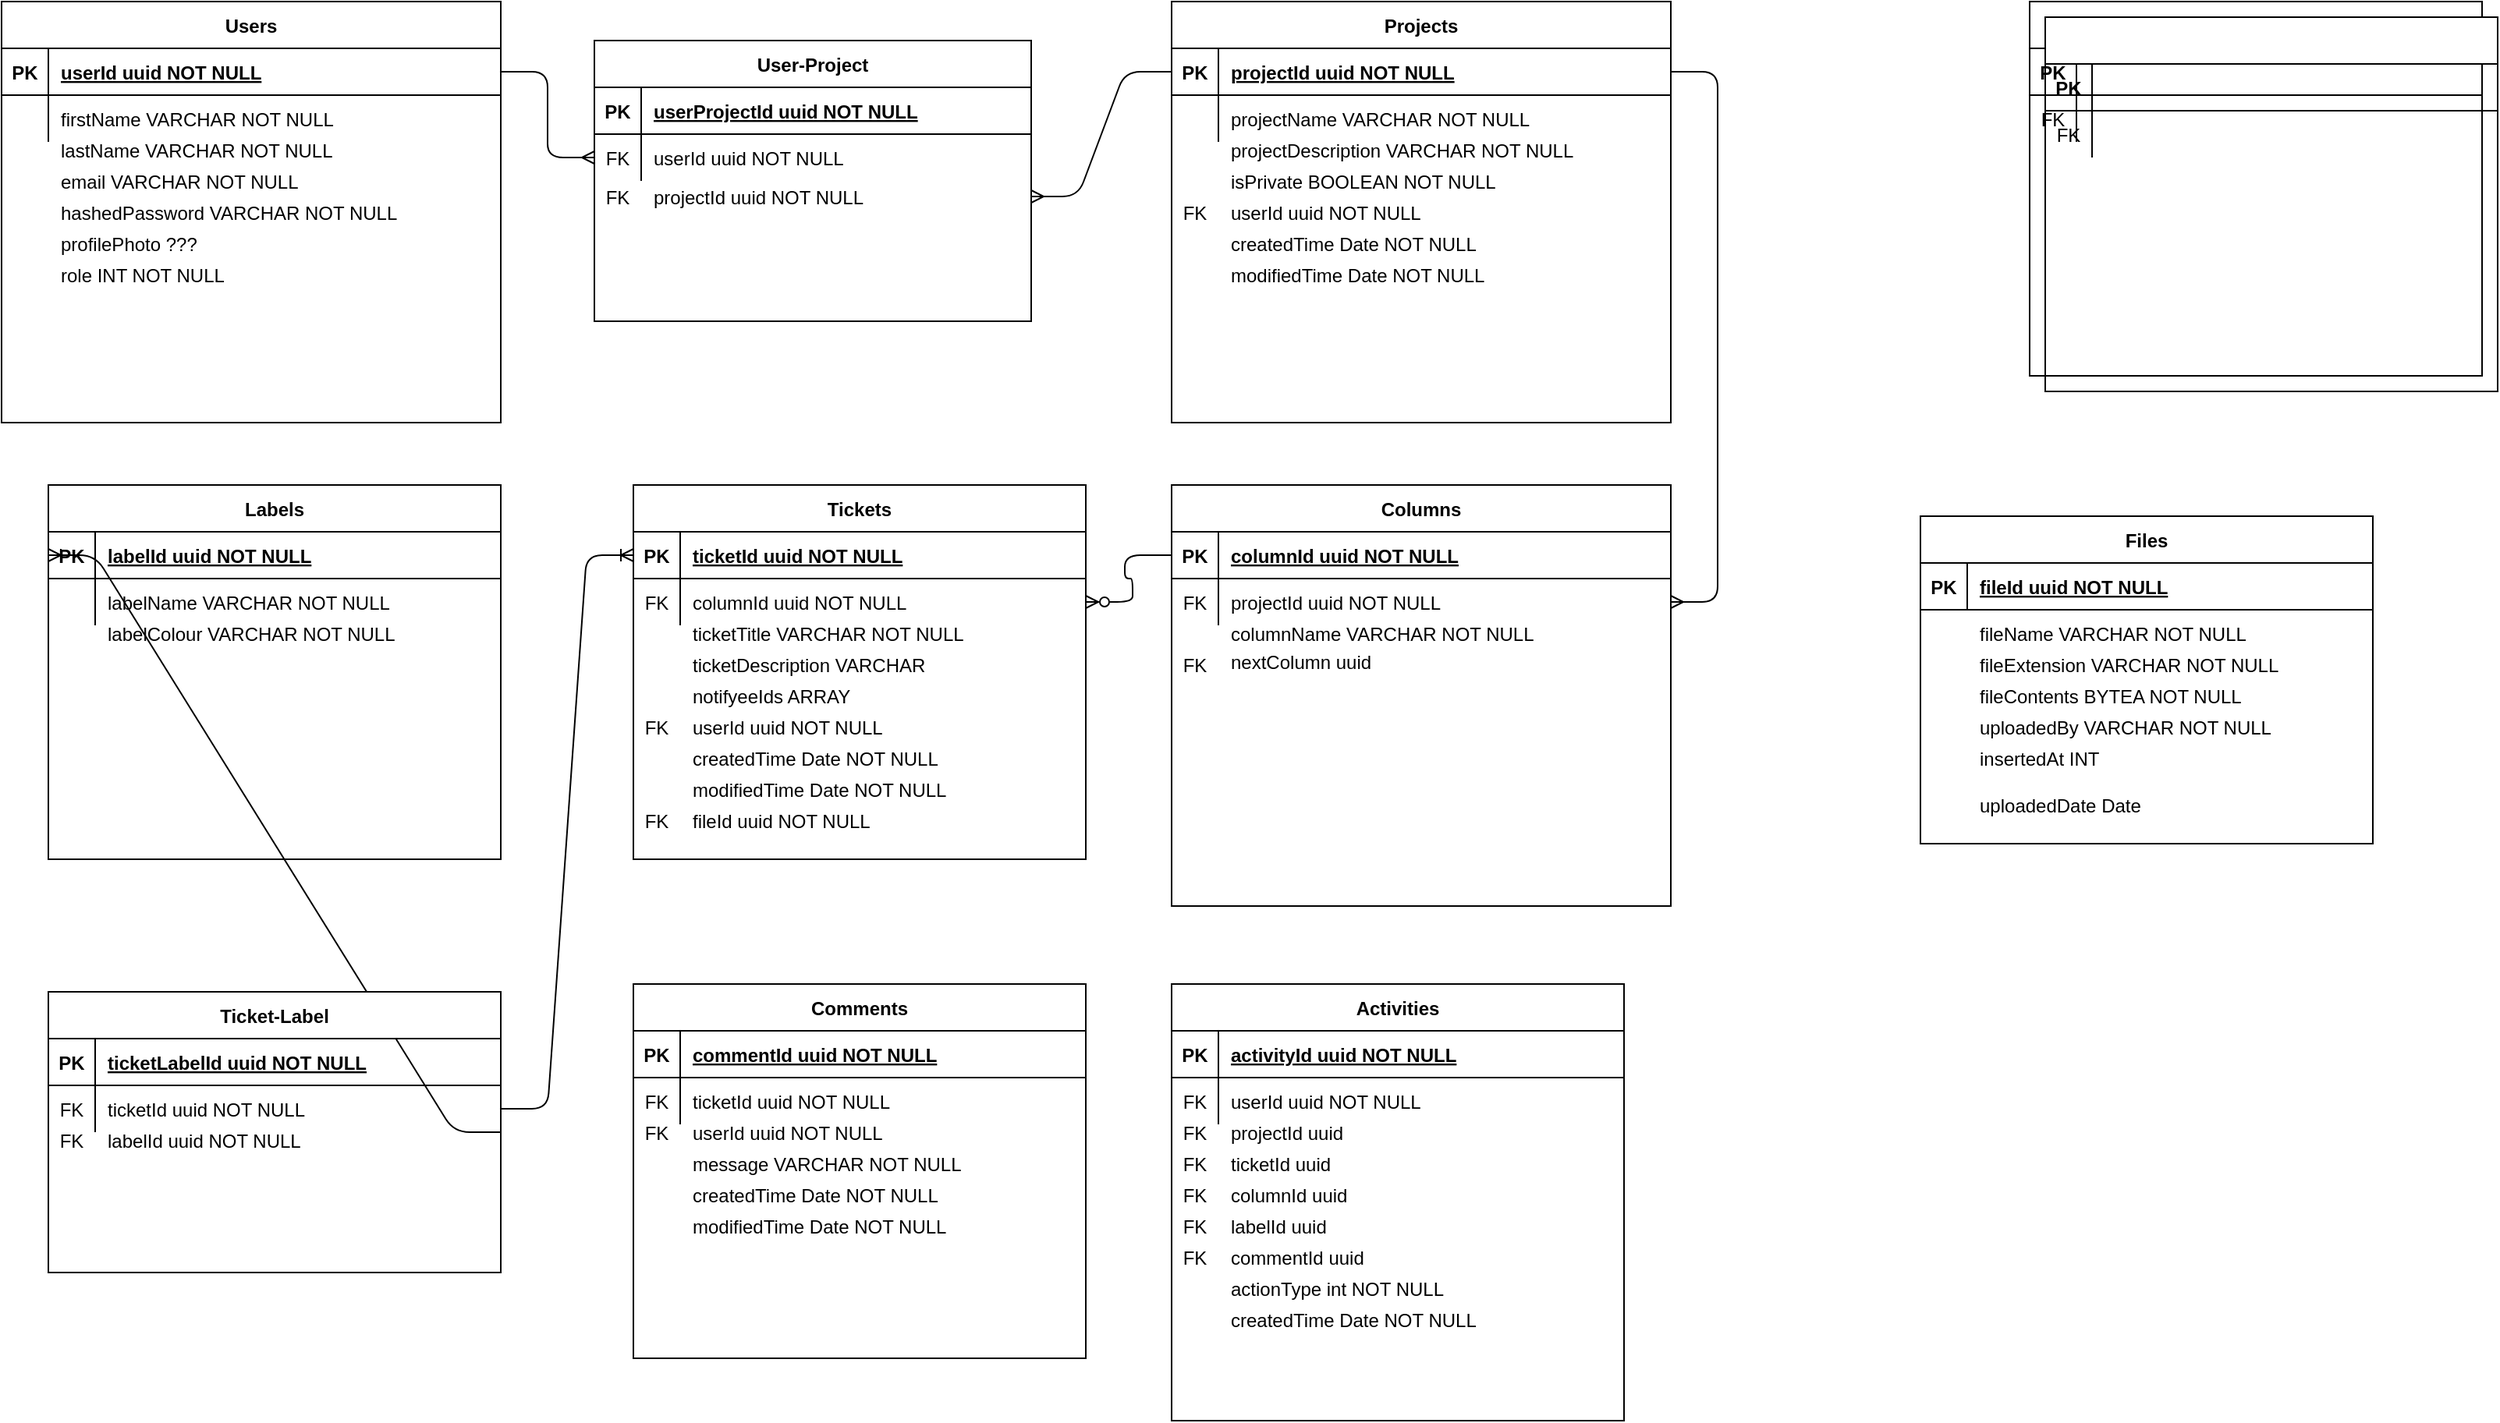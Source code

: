 <mxfile version="13.6.6" type="github">
  <diagram id="R2lEEEUBdFMjLlhIrx00" name="Page-1">
    <mxGraphModel dx="946" dy="662" grid="1" gridSize="10" guides="1" tooltips="1" connect="1" arrows="1" fold="1" page="1" pageScale="1" pageWidth="850" pageHeight="1100" math="0" shadow="0" extFonts="Permanent Marker^https://fonts.googleapis.com/css?family=Permanent+Marker">
      <root>
        <mxCell id="0" />
        <mxCell id="1" parent="0" />
        <mxCell id="C-vyLk0tnHw3VtMMgP7b-23" value="Users" style="shape=table;startSize=30;container=1;collapsible=1;childLayout=tableLayout;fixedRows=1;rowLines=0;fontStyle=1;align=center;resizeLast=1;" parent="1" vertex="1">
          <mxGeometry x="20" y="10" width="320" height="270" as="geometry" />
        </mxCell>
        <mxCell id="C-vyLk0tnHw3VtMMgP7b-24" value="" style="shape=partialRectangle;collapsible=0;dropTarget=0;pointerEvents=0;fillColor=none;points=[[0,0.5],[1,0.5]];portConstraint=eastwest;top=0;left=0;right=0;bottom=1;" parent="C-vyLk0tnHw3VtMMgP7b-23" vertex="1">
          <mxGeometry y="30" width="320" height="30" as="geometry" />
        </mxCell>
        <mxCell id="C-vyLk0tnHw3VtMMgP7b-25" value="PK" style="shape=partialRectangle;overflow=hidden;connectable=0;fillColor=none;top=0;left=0;bottom=0;right=0;fontStyle=1;" parent="C-vyLk0tnHw3VtMMgP7b-24" vertex="1">
          <mxGeometry width="30.0" height="30" as="geometry" />
        </mxCell>
        <mxCell id="C-vyLk0tnHw3VtMMgP7b-26" value="userId uuid NOT NULL" style="shape=partialRectangle;overflow=hidden;connectable=0;fillColor=none;top=0;left=0;bottom=0;right=0;align=left;spacingLeft=6;fontStyle=5;" parent="C-vyLk0tnHw3VtMMgP7b-24" vertex="1">
          <mxGeometry x="30.0" width="290.0" height="30" as="geometry" />
        </mxCell>
        <mxCell id="C-vyLk0tnHw3VtMMgP7b-27" value="" style="shape=partialRectangle;collapsible=0;dropTarget=0;pointerEvents=0;fillColor=none;points=[[0,0.5],[1,0.5]];portConstraint=eastwest;top=0;left=0;right=0;bottom=0;" parent="C-vyLk0tnHw3VtMMgP7b-23" vertex="1">
          <mxGeometry y="60" width="320" height="30" as="geometry" />
        </mxCell>
        <mxCell id="C-vyLk0tnHw3VtMMgP7b-28" value="" style="shape=partialRectangle;overflow=hidden;connectable=0;fillColor=none;top=0;left=0;bottom=0;right=0;" parent="C-vyLk0tnHw3VtMMgP7b-27" vertex="1">
          <mxGeometry width="30.0" height="30" as="geometry" />
        </mxCell>
        <mxCell id="C-vyLk0tnHw3VtMMgP7b-29" value="firstName VARCHAR NOT NULL" style="shape=partialRectangle;overflow=hidden;connectable=0;fillColor=none;top=0;left=0;bottom=0;right=0;align=left;spacingLeft=6;" parent="C-vyLk0tnHw3VtMMgP7b-27" vertex="1">
          <mxGeometry x="30.0" width="290.0" height="30" as="geometry" />
        </mxCell>
        <mxCell id="B6y-D5gSoSHr-RNbPVT_-36" value="email VARCHAR NOT NULL" style="shape=partialRectangle;overflow=hidden;connectable=0;fillColor=none;top=0;left=0;bottom=0;right=0;align=left;spacingLeft=6;" parent="1" vertex="1">
          <mxGeometry x="50.0" y="110" width="220" height="30" as="geometry" />
        </mxCell>
        <mxCell id="B6y-D5gSoSHr-RNbPVT_-37" value="hashedPassword VARCHAR NOT NULL" style="shape=partialRectangle;overflow=hidden;connectable=0;fillColor=none;top=0;left=0;bottom=0;right=0;align=left;spacingLeft=6;" parent="1" vertex="1">
          <mxGeometry x="50" y="130" width="270" height="30" as="geometry" />
        </mxCell>
        <mxCell id="B6y-D5gSoSHr-RNbPVT_-39" value="" style="shape=partialRectangle;collapsible=0;dropTarget=0;pointerEvents=0;fillColor=none;points=[[0,0.5],[1,0.5]];portConstraint=eastwest;top=0;left=0;right=0;bottom=0;" parent="1" vertex="1">
          <mxGeometry x="20" y="90" width="250.0" height="30" as="geometry" />
        </mxCell>
        <mxCell id="B6y-D5gSoSHr-RNbPVT_-40" value="" style="shape=partialRectangle;overflow=hidden;connectable=0;fillColor=none;top=0;left=0;bottom=0;right=0;" parent="B6y-D5gSoSHr-RNbPVT_-39" vertex="1">
          <mxGeometry width="30.0" height="30" as="geometry" />
        </mxCell>
        <mxCell id="B6y-D5gSoSHr-RNbPVT_-41" value="lastName VARCHAR NOT NULL" style="shape=partialRectangle;overflow=hidden;connectable=0;fillColor=none;top=0;left=0;bottom=0;right=0;align=left;spacingLeft=6;" parent="B6y-D5gSoSHr-RNbPVT_-39" vertex="1">
          <mxGeometry x="30.0" width="220" height="30" as="geometry" />
        </mxCell>
        <mxCell id="B6y-D5gSoSHr-RNbPVT_-42" value="profilePhoto ???" style="shape=partialRectangle;overflow=hidden;connectable=0;fillColor=none;top=0;left=0;bottom=0;right=0;align=left;spacingLeft=6;" parent="1" vertex="1">
          <mxGeometry x="50" y="150" width="290" height="30" as="geometry" />
        </mxCell>
        <mxCell id="B6y-D5gSoSHr-RNbPVT_-71" value="" style="shape=partialRectangle;overflow=hidden;connectable=0;fillColor=none;top=0;left=0;bottom=0;right=0;align=left;spacingLeft=6;" parent="1" vertex="1">
          <mxGeometry x="420.0" y="90" width="290.0" height="30" as="geometry" />
        </mxCell>
        <mxCell id="B6y-D5gSoSHr-RNbPVT_-77" value="projectDescription VARCHAR NOT NULL" style="shape=partialRectangle;overflow=hidden;connectable=0;fillColor=none;top=0;left=0;bottom=0;right=0;align=left;spacingLeft=6;" parent="1" vertex="1">
          <mxGeometry x="800.0" y="90" width="290.0" height="30" as="geometry" />
        </mxCell>
        <mxCell id="B6y-D5gSoSHr-RNbPVT_-79" value="isPrivate BOOLEAN NOT NULL" style="shape=partialRectangle;overflow=hidden;connectable=0;fillColor=none;top=0;left=0;bottom=0;right=0;align=left;spacingLeft=6;" parent="1" vertex="1">
          <mxGeometry x="800.0" y="110" width="290.0" height="30" as="geometry" />
        </mxCell>
        <mxCell id="B6y-D5gSoSHr-RNbPVT_-88" value="" style="shape=partialRectangle;collapsible=0;dropTarget=0;pointerEvents=0;fillColor=none;points=[[0,0.5],[1,0.5]];portConstraint=eastwest;top=0;left=0;right=0;bottom=0;" parent="1" vertex="1">
          <mxGeometry x="400" y="120" width="280" height="30" as="geometry" />
        </mxCell>
        <mxCell id="B6y-D5gSoSHr-RNbPVT_-89" value="FK" style="shape=partialRectangle;overflow=hidden;connectable=0;fillColor=none;top=0;left=0;bottom=0;right=0;" parent="B6y-D5gSoSHr-RNbPVT_-88" vertex="1">
          <mxGeometry width="30" height="30" as="geometry" />
        </mxCell>
        <mxCell id="B6y-D5gSoSHr-RNbPVT_-90" value="projectId uuid NOT NULL" style="shape=partialRectangle;overflow=hidden;connectable=0;fillColor=none;top=0;left=0;bottom=0;right=0;align=left;spacingLeft=6;" parent="B6y-D5gSoSHr-RNbPVT_-88" vertex="1">
          <mxGeometry x="30" width="250" height="30" as="geometry" />
        </mxCell>
        <mxCell id="B6y-D5gSoSHr-RNbPVT_-93" value="" style="edgeStyle=entityRelationEdgeStyle;fontSize=12;html=1;endArrow=ERmany;exitX=1;exitY=0.5;exitDx=0;exitDy=0;entryX=0;entryY=0.5;entryDx=0;entryDy=0;" parent="1" source="C-vyLk0tnHw3VtMMgP7b-24" target="B6y-D5gSoSHr-RNbPVT_-61" edge="1">
          <mxGeometry width="100" height="100" relative="1" as="geometry">
            <mxPoint x="490" y="250" as="sourcePoint" />
            <mxPoint x="590" y="150" as="targetPoint" />
          </mxGeometry>
        </mxCell>
        <mxCell id="B6y-D5gSoSHr-RNbPVT_-98" value="" style="edgeStyle=entityRelationEdgeStyle;fontSize=12;html=1;endArrow=ERmany;exitX=1;exitY=0.5;exitDx=0;exitDy=0;" parent="1" source="B6y-D5gSoSHr-RNbPVT_-44" target="B6y-D5gSoSHr-RNbPVT_-54" edge="1">
          <mxGeometry width="100" height="100" relative="1" as="geometry">
            <mxPoint x="560" y="470" as="sourcePoint" />
            <mxPoint x="660" y="370" as="targetPoint" />
          </mxGeometry>
        </mxCell>
        <mxCell id="B6y-D5gSoSHr-RNbPVT_-101" value="" style="edgeStyle=entityRelationEdgeStyle;fontSize=12;html=1;endArrow=ERmany;" parent="1" source="B6y-D5gSoSHr-RNbPVT_-44" target="B6y-D5gSoSHr-RNbPVT_-88" edge="1">
          <mxGeometry width="100" height="100" relative="1" as="geometry">
            <mxPoint x="730" y="60" as="sourcePoint" />
            <mxPoint x="680" y="135" as="targetPoint" />
          </mxGeometry>
        </mxCell>
        <mxCell id="B6y-D5gSoSHr-RNbPVT_-43" value="Projects" style="shape=table;startSize=30;container=1;collapsible=1;childLayout=tableLayout;fixedRows=1;rowLines=0;fontStyle=1;align=center;resizeLast=1;" parent="1" vertex="1">
          <mxGeometry x="770" y="10" width="320" height="270" as="geometry" />
        </mxCell>
        <mxCell id="B6y-D5gSoSHr-RNbPVT_-44" value="" style="shape=partialRectangle;collapsible=0;dropTarget=0;pointerEvents=0;fillColor=none;points=[[0,0.5],[1,0.5]];portConstraint=eastwest;top=0;left=0;right=0;bottom=1;" parent="B6y-D5gSoSHr-RNbPVT_-43" vertex="1">
          <mxGeometry y="30" width="320" height="30" as="geometry" />
        </mxCell>
        <mxCell id="B6y-D5gSoSHr-RNbPVT_-45" value="PK" style="shape=partialRectangle;overflow=hidden;connectable=0;fillColor=none;top=0;left=0;bottom=0;right=0;fontStyle=1;" parent="B6y-D5gSoSHr-RNbPVT_-44" vertex="1">
          <mxGeometry width="30.0" height="30" as="geometry" />
        </mxCell>
        <mxCell id="B6y-D5gSoSHr-RNbPVT_-46" value="projectId uuid NOT NULL" style="shape=partialRectangle;overflow=hidden;connectable=0;fillColor=none;top=0;left=0;bottom=0;right=0;align=left;spacingLeft=6;fontStyle=5;" parent="B6y-D5gSoSHr-RNbPVT_-44" vertex="1">
          <mxGeometry x="30.0" width="290.0" height="30" as="geometry" />
        </mxCell>
        <mxCell id="B6y-D5gSoSHr-RNbPVT_-47" value="" style="shape=partialRectangle;collapsible=0;dropTarget=0;pointerEvents=0;fillColor=none;points=[[0,0.5],[1,0.5]];portConstraint=eastwest;top=0;left=0;right=0;bottom=0;" parent="B6y-D5gSoSHr-RNbPVT_-43" vertex="1">
          <mxGeometry y="60" width="320" height="30" as="geometry" />
        </mxCell>
        <mxCell id="B6y-D5gSoSHr-RNbPVT_-48" value="" style="shape=partialRectangle;overflow=hidden;connectable=0;fillColor=none;top=0;left=0;bottom=0;right=0;" parent="B6y-D5gSoSHr-RNbPVT_-47" vertex="1">
          <mxGeometry width="30.0" height="30" as="geometry" />
        </mxCell>
        <mxCell id="B6y-D5gSoSHr-RNbPVT_-49" value="projectName VARCHAR NOT NULL" style="shape=partialRectangle;overflow=hidden;connectable=0;fillColor=none;top=0;left=0;bottom=0;right=0;align=left;spacingLeft=6;" parent="B6y-D5gSoSHr-RNbPVT_-47" vertex="1">
          <mxGeometry x="30.0" width="290.0" height="30" as="geometry" />
        </mxCell>
        <mxCell id="B6y-D5gSoSHr-RNbPVT_-50" value="Columns" style="shape=table;startSize=30;container=1;collapsible=1;childLayout=tableLayout;fixedRows=1;rowLines=0;fontStyle=1;align=center;resizeLast=1;" parent="1" vertex="1">
          <mxGeometry x="770" y="320" width="320" height="270" as="geometry" />
        </mxCell>
        <mxCell id="B6y-D5gSoSHr-RNbPVT_-51" value="" style="shape=partialRectangle;collapsible=0;dropTarget=0;pointerEvents=0;fillColor=none;points=[[0,0.5],[1,0.5]];portConstraint=eastwest;top=0;left=0;right=0;bottom=1;" parent="B6y-D5gSoSHr-RNbPVT_-50" vertex="1">
          <mxGeometry y="30" width="320" height="30" as="geometry" />
        </mxCell>
        <mxCell id="B6y-D5gSoSHr-RNbPVT_-52" value="PK" style="shape=partialRectangle;overflow=hidden;connectable=0;fillColor=none;top=0;left=0;bottom=0;right=0;fontStyle=1;" parent="B6y-D5gSoSHr-RNbPVT_-51" vertex="1">
          <mxGeometry width="30.0" height="30" as="geometry" />
        </mxCell>
        <mxCell id="B6y-D5gSoSHr-RNbPVT_-53" value="columnId uuid NOT NULL" style="shape=partialRectangle;overflow=hidden;connectable=0;fillColor=none;top=0;left=0;bottom=0;right=0;align=left;spacingLeft=6;fontStyle=5;" parent="B6y-D5gSoSHr-RNbPVT_-51" vertex="1">
          <mxGeometry x="30.0" width="290.0" height="30" as="geometry" />
        </mxCell>
        <mxCell id="B6y-D5gSoSHr-RNbPVT_-54" value="" style="shape=partialRectangle;collapsible=0;dropTarget=0;pointerEvents=0;fillColor=none;points=[[0,0.5],[1,0.5]];portConstraint=eastwest;top=0;left=0;right=0;bottom=0;" parent="B6y-D5gSoSHr-RNbPVT_-50" vertex="1">
          <mxGeometry y="60" width="320" height="30" as="geometry" />
        </mxCell>
        <mxCell id="B6y-D5gSoSHr-RNbPVT_-55" value="FK" style="shape=partialRectangle;overflow=hidden;connectable=0;fillColor=none;top=0;left=0;bottom=0;right=0;" parent="B6y-D5gSoSHr-RNbPVT_-54" vertex="1">
          <mxGeometry width="30.0" height="30" as="geometry" />
        </mxCell>
        <mxCell id="B6y-D5gSoSHr-RNbPVT_-56" value="projectId uuid NOT NULL" style="shape=partialRectangle;overflow=hidden;connectable=0;fillColor=none;top=0;left=0;bottom=0;right=0;align=left;spacingLeft=6;" parent="B6y-D5gSoSHr-RNbPVT_-54" vertex="1">
          <mxGeometry x="30.0" width="290.0" height="30" as="geometry" />
        </mxCell>
        <mxCell id="B6y-D5gSoSHr-RNbPVT_-103" value="" style="shape=partialRectangle;collapsible=0;dropTarget=0;pointerEvents=0;fillColor=none;points=[[0,0.5],[1,0.5]];portConstraint=eastwest;top=0;left=0;right=0;bottom=0;" parent="1" vertex="1">
          <mxGeometry x="770" y="400" width="320" height="30" as="geometry" />
        </mxCell>
        <mxCell id="B6y-D5gSoSHr-RNbPVT_-104" value="" style="shape=partialRectangle;overflow=hidden;connectable=0;fillColor=none;top=0;left=0;bottom=0;right=0;" parent="B6y-D5gSoSHr-RNbPVT_-103" vertex="1">
          <mxGeometry width="30.0" height="30" as="geometry" />
        </mxCell>
        <mxCell id="B6y-D5gSoSHr-RNbPVT_-105" value="columnName VARCHAR NOT NULL" style="shape=partialRectangle;overflow=hidden;connectable=0;fillColor=none;top=0;left=0;bottom=0;right=0;align=left;spacingLeft=6;" parent="B6y-D5gSoSHr-RNbPVT_-103" vertex="1">
          <mxGeometry x="30.0" width="290.0" height="30" as="geometry" />
        </mxCell>
        <mxCell id="B6y-D5gSoSHr-RNbPVT_-106" value="" style="shape=partialRectangle;collapsible=0;dropTarget=0;pointerEvents=0;fillColor=none;points=[[0,0.5],[1,0.5]];portConstraint=eastwest;top=0;left=0;right=0;bottom=0;" parent="1" vertex="1">
          <mxGeometry x="770" y="420" width="320" height="30" as="geometry" />
        </mxCell>
        <mxCell id="B6y-D5gSoSHr-RNbPVT_-107" value="FK" style="shape=partialRectangle;overflow=hidden;connectable=0;fillColor=none;top=0;left=0;bottom=0;right=0;" parent="B6y-D5gSoSHr-RNbPVT_-106" vertex="1">
          <mxGeometry width="30.0" height="30" as="geometry" />
        </mxCell>
        <mxCell id="B6y-D5gSoSHr-RNbPVT_-108" value="nextColumn uuid " style="shape=partialRectangle;overflow=hidden;connectable=0;fillColor=none;top=0;left=0;bottom=0;right=0;align=left;spacingLeft=6;" parent="B6y-D5gSoSHr-RNbPVT_-106" vertex="1">
          <mxGeometry x="30.0" y="-2" width="290.0" height="30" as="geometry" />
        </mxCell>
        <mxCell id="B6y-D5gSoSHr-RNbPVT_-57" value="User-Project" style="shape=table;startSize=30;container=1;collapsible=1;childLayout=tableLayout;fixedRows=1;rowLines=0;fontStyle=1;align=center;resizeLast=1;" parent="1" vertex="1">
          <mxGeometry x="400" y="35" width="280" height="180" as="geometry" />
        </mxCell>
        <mxCell id="B6y-D5gSoSHr-RNbPVT_-58" value="" style="shape=partialRectangle;collapsible=0;dropTarget=0;pointerEvents=0;fillColor=none;points=[[0,0.5],[1,0.5]];portConstraint=eastwest;top=0;left=0;right=0;bottom=1;" parent="B6y-D5gSoSHr-RNbPVT_-57" vertex="1">
          <mxGeometry y="30" width="280" height="30" as="geometry" />
        </mxCell>
        <mxCell id="B6y-D5gSoSHr-RNbPVT_-59" value="PK" style="shape=partialRectangle;overflow=hidden;connectable=0;fillColor=none;top=0;left=0;bottom=0;right=0;fontStyle=1;" parent="B6y-D5gSoSHr-RNbPVT_-58" vertex="1">
          <mxGeometry width="30" height="30" as="geometry" />
        </mxCell>
        <mxCell id="B6y-D5gSoSHr-RNbPVT_-60" value="userProjectId uuid NOT NULL" style="shape=partialRectangle;overflow=hidden;connectable=0;fillColor=none;top=0;left=0;bottom=0;right=0;align=left;spacingLeft=6;fontStyle=5;" parent="B6y-D5gSoSHr-RNbPVT_-58" vertex="1">
          <mxGeometry x="30" width="250" height="30" as="geometry" />
        </mxCell>
        <mxCell id="B6y-D5gSoSHr-RNbPVT_-61" value="" style="shape=partialRectangle;collapsible=0;dropTarget=0;pointerEvents=0;fillColor=none;points=[[0,0.5],[1,0.5]];portConstraint=eastwest;top=0;left=0;right=0;bottom=0;" parent="B6y-D5gSoSHr-RNbPVT_-57" vertex="1">
          <mxGeometry y="60" width="280" height="30" as="geometry" />
        </mxCell>
        <mxCell id="B6y-D5gSoSHr-RNbPVT_-62" value="FK" style="shape=partialRectangle;overflow=hidden;connectable=0;fillColor=none;top=0;left=0;bottom=0;right=0;" parent="B6y-D5gSoSHr-RNbPVT_-61" vertex="1">
          <mxGeometry width="30" height="30" as="geometry" />
        </mxCell>
        <mxCell id="B6y-D5gSoSHr-RNbPVT_-63" value="userId uuid NOT NULL" style="shape=partialRectangle;overflow=hidden;connectable=0;fillColor=none;top=0;left=0;bottom=0;right=0;align=left;spacingLeft=6;" parent="B6y-D5gSoSHr-RNbPVT_-61" vertex="1">
          <mxGeometry x="30" width="250" height="30" as="geometry" />
        </mxCell>
        <mxCell id="B6y-D5gSoSHr-RNbPVT_-111" value="" style="edgeStyle=entityRelationEdgeStyle;fontSize=12;html=1;endArrow=ERzeroToMany;endFill=1;exitX=0;exitY=0.5;exitDx=0;exitDy=0;entryX=1;entryY=0.5;entryDx=0;entryDy=0;" parent="1" source="B6y-D5gSoSHr-RNbPVT_-51" target="B6y-D5gSoSHr-RNbPVT_-85" edge="1">
          <mxGeometry width="100" height="100" relative="1" as="geometry">
            <mxPoint x="600" y="500" as="sourcePoint" />
            <mxPoint x="700" y="400" as="targetPoint" />
          </mxGeometry>
        </mxCell>
        <mxCell id="B6y-D5gSoSHr-RNbPVT_-81" value="Tickets" style="shape=table;startSize=30;container=1;collapsible=1;childLayout=tableLayout;fixedRows=1;rowLines=0;fontStyle=1;align=center;resizeLast=1;" parent="1" vertex="1">
          <mxGeometry x="425" y="320" width="290" height="240" as="geometry" />
        </mxCell>
        <mxCell id="B6y-D5gSoSHr-RNbPVT_-82" value="" style="shape=partialRectangle;collapsible=0;dropTarget=0;pointerEvents=0;fillColor=none;points=[[0,0.5],[1,0.5]];portConstraint=eastwest;top=0;left=0;right=0;bottom=1;" parent="B6y-D5gSoSHr-RNbPVT_-81" vertex="1">
          <mxGeometry y="30" width="290" height="30" as="geometry" />
        </mxCell>
        <mxCell id="B6y-D5gSoSHr-RNbPVT_-83" value="PK" style="shape=partialRectangle;overflow=hidden;connectable=0;fillColor=none;top=0;left=0;bottom=0;right=0;fontStyle=1;" parent="B6y-D5gSoSHr-RNbPVT_-82" vertex="1">
          <mxGeometry width="30.0" height="30" as="geometry" />
        </mxCell>
        <mxCell id="B6y-D5gSoSHr-RNbPVT_-84" value="ticketId uuid NOT NULL" style="shape=partialRectangle;overflow=hidden;connectable=0;fillColor=none;top=0;left=0;bottom=0;right=0;align=left;spacingLeft=6;fontStyle=5;" parent="B6y-D5gSoSHr-RNbPVT_-82" vertex="1">
          <mxGeometry x="30.0" width="260.0" height="30" as="geometry" />
        </mxCell>
        <mxCell id="B6y-D5gSoSHr-RNbPVT_-85" value="" style="shape=partialRectangle;collapsible=0;dropTarget=0;pointerEvents=0;fillColor=none;points=[[0,0.5],[1,0.5]];portConstraint=eastwest;top=0;left=0;right=0;bottom=0;" parent="B6y-D5gSoSHr-RNbPVT_-81" vertex="1">
          <mxGeometry y="60" width="290" height="30" as="geometry" />
        </mxCell>
        <mxCell id="B6y-D5gSoSHr-RNbPVT_-86" value="FK" style="shape=partialRectangle;overflow=hidden;connectable=0;fillColor=none;top=0;left=0;bottom=0;right=0;" parent="B6y-D5gSoSHr-RNbPVT_-85" vertex="1">
          <mxGeometry width="30.0" height="30" as="geometry" />
        </mxCell>
        <mxCell id="B6y-D5gSoSHr-RNbPVT_-87" value="columnId uuid NOT NULL" style="shape=partialRectangle;overflow=hidden;connectable=0;fillColor=none;top=0;left=0;bottom=0;right=0;align=left;spacingLeft=6;" parent="B6y-D5gSoSHr-RNbPVT_-85" vertex="1">
          <mxGeometry x="30.0" width="260.0" height="30" as="geometry" />
        </mxCell>
        <mxCell id="B6y-D5gSoSHr-RNbPVT_-128" value="Labels" style="shape=table;startSize=30;container=1;collapsible=1;childLayout=tableLayout;fixedRows=1;rowLines=0;fontStyle=1;align=center;resizeLast=1;" parent="1" vertex="1">
          <mxGeometry x="50" y="320" width="290" height="240" as="geometry" />
        </mxCell>
        <mxCell id="B6y-D5gSoSHr-RNbPVT_-129" value="" style="shape=partialRectangle;collapsible=0;dropTarget=0;pointerEvents=0;fillColor=none;points=[[0,0.5],[1,0.5]];portConstraint=eastwest;top=0;left=0;right=0;bottom=1;" parent="B6y-D5gSoSHr-RNbPVT_-128" vertex="1">
          <mxGeometry y="30" width="290" height="30" as="geometry" />
        </mxCell>
        <mxCell id="B6y-D5gSoSHr-RNbPVT_-130" value="PK" style="shape=partialRectangle;overflow=hidden;connectable=0;fillColor=none;top=0;left=0;bottom=0;right=0;fontStyle=1;" parent="B6y-D5gSoSHr-RNbPVT_-129" vertex="1">
          <mxGeometry width="30.0" height="30" as="geometry" />
        </mxCell>
        <mxCell id="B6y-D5gSoSHr-RNbPVT_-131" value="labelId uuid NOT NULL" style="shape=partialRectangle;overflow=hidden;connectable=0;fillColor=none;top=0;left=0;bottom=0;right=0;align=left;spacingLeft=6;fontStyle=5;" parent="B6y-D5gSoSHr-RNbPVT_-129" vertex="1">
          <mxGeometry x="30.0" width="260.0" height="30" as="geometry" />
        </mxCell>
        <mxCell id="B6y-D5gSoSHr-RNbPVT_-132" value="" style="shape=partialRectangle;collapsible=0;dropTarget=0;pointerEvents=0;fillColor=none;points=[[0,0.5],[1,0.5]];portConstraint=eastwest;top=0;left=0;right=0;bottom=0;" parent="B6y-D5gSoSHr-RNbPVT_-128" vertex="1">
          <mxGeometry y="60" width="290" height="30" as="geometry" />
        </mxCell>
        <mxCell id="B6y-D5gSoSHr-RNbPVT_-133" value="" style="shape=partialRectangle;overflow=hidden;connectable=0;fillColor=none;top=0;left=0;bottom=0;right=0;" parent="B6y-D5gSoSHr-RNbPVT_-132" vertex="1">
          <mxGeometry width="30.0" height="30" as="geometry" />
        </mxCell>
        <mxCell id="B6y-D5gSoSHr-RNbPVT_-134" value="labelName VARCHAR NOT NULL" style="shape=partialRectangle;overflow=hidden;connectable=0;fillColor=none;top=0;left=0;bottom=0;right=0;align=left;spacingLeft=6;" parent="B6y-D5gSoSHr-RNbPVT_-132" vertex="1">
          <mxGeometry x="30.0" width="260.0" height="30" as="geometry" />
        </mxCell>
        <mxCell id="B6y-D5gSoSHr-RNbPVT_-136" value="" style="shape=partialRectangle;collapsible=0;dropTarget=0;pointerEvents=0;fillColor=none;points=[[0,0.5],[1,0.5]];portConstraint=eastwest;top=0;left=0;right=0;bottom=0;" parent="1" vertex="1">
          <mxGeometry x="50" y="400" width="290" height="30" as="geometry" />
        </mxCell>
        <mxCell id="B6y-D5gSoSHr-RNbPVT_-137" value="" style="shape=partialRectangle;overflow=hidden;connectable=0;fillColor=none;top=0;left=0;bottom=0;right=0;" parent="B6y-D5gSoSHr-RNbPVT_-136" vertex="1">
          <mxGeometry width="30.0" height="30" as="geometry" />
        </mxCell>
        <mxCell id="B6y-D5gSoSHr-RNbPVT_-138" value="labelColour VARCHAR NOT NULL" style="shape=partialRectangle;overflow=hidden;connectable=0;fillColor=none;top=0;left=0;bottom=0;right=0;align=left;spacingLeft=6;" parent="B6y-D5gSoSHr-RNbPVT_-136" vertex="1">
          <mxGeometry x="30.0" width="260.0" height="30" as="geometry" />
        </mxCell>
        <mxCell id="B6y-D5gSoSHr-RNbPVT_-139" value="ticketTitle VARCHAR NOT NULL" style="shape=partialRectangle;overflow=hidden;connectable=0;fillColor=none;top=0;left=0;bottom=0;right=0;align=left;spacingLeft=6;" parent="1" vertex="1">
          <mxGeometry x="455.0" y="400" width="260.0" height="30" as="geometry" />
        </mxCell>
        <mxCell id="B6y-D5gSoSHr-RNbPVT_-140" value="ticketDescription VARCHAR" style="shape=partialRectangle;overflow=hidden;connectable=0;fillColor=none;top=0;left=0;bottom=0;right=0;align=left;spacingLeft=6;" parent="1" vertex="1">
          <mxGeometry x="455.0" y="420" width="260.0" height="30" as="geometry" />
        </mxCell>
        <mxCell id="B6y-D5gSoSHr-RNbPVT_-141" value="notifyeeIds ARRAY" style="shape=partialRectangle;overflow=hidden;connectable=0;fillColor=none;top=0;left=0;bottom=0;right=0;align=left;spacingLeft=6;" parent="1" vertex="1">
          <mxGeometry x="455.0" y="440" width="260.0" height="30" as="geometry" />
        </mxCell>
        <mxCell id="B6y-D5gSoSHr-RNbPVT_-142" value="FK" style="shape=partialRectangle;overflow=hidden;connectable=0;fillColor=none;top=0;left=0;bottom=0;right=0;" parent="1" vertex="1">
          <mxGeometry x="50" y="725" width="30.0" height="30" as="geometry" />
        </mxCell>
        <mxCell id="B6y-D5gSoSHr-RNbPVT_-143" value="labelId uuid NOT NULL" style="shape=partialRectangle;overflow=hidden;connectable=0;fillColor=none;top=0;left=0;bottom=0;right=0;align=left;spacingLeft=6;" parent="1" vertex="1">
          <mxGeometry x="80.0" y="725" width="260.0" height="30" as="geometry" />
        </mxCell>
        <mxCell id="B6y-D5gSoSHr-RNbPVT_-144" value="" style="edgeStyle=entityRelationEdgeStyle;fontSize=12;html=1;endArrow=ERoneToMany;entryX=0;entryY=0.5;entryDx=0;entryDy=0;exitX=1;exitY=0.5;exitDx=0;exitDy=0;" parent="1" source="B6y-D5gSoSHr-RNbPVT_-112" target="B6y-D5gSoSHr-RNbPVT_-129" edge="1">
          <mxGeometry width="100" height="100" relative="1" as="geometry">
            <mxPoint x="530" y="730" as="sourcePoint" />
            <mxPoint x="640" y="560" as="targetPoint" />
          </mxGeometry>
        </mxCell>
        <mxCell id="B6y-D5gSoSHr-RNbPVT_-145" value="" style="edgeStyle=entityRelationEdgeStyle;fontSize=12;html=1;endArrow=ERoneToMany;exitX=1;exitY=0.5;exitDx=0;exitDy=0;entryX=0;entryY=0.5;entryDx=0;entryDy=0;" parent="1" source="B6y-D5gSoSHr-RNbPVT_-116" target="B6y-D5gSoSHr-RNbPVT_-82" edge="1">
          <mxGeometry width="100" height="100" relative="1" as="geometry">
            <mxPoint x="540" y="660" as="sourcePoint" />
            <mxPoint x="420" y="360" as="targetPoint" />
          </mxGeometry>
        </mxCell>
        <mxCell id="B6y-D5gSoSHr-RNbPVT_-146" value="userId uuid NOT NULL" style="shape=partialRectangle;overflow=hidden;connectable=0;fillColor=none;top=0;left=0;bottom=0;right=0;align=left;spacingLeft=6;" parent="1" vertex="1">
          <mxGeometry x="455.0" y="460" width="260.0" height="30" as="geometry" />
        </mxCell>
        <mxCell id="B6y-D5gSoSHr-RNbPVT_-147" value="FK" style="shape=partialRectangle;overflow=hidden;connectable=0;fillColor=none;top=0;left=0;bottom=0;right=0;" parent="1" vertex="1">
          <mxGeometry x="425" y="460" width="30.0" height="30" as="geometry" />
        </mxCell>
        <mxCell id="B6y-D5gSoSHr-RNbPVT_-148" value="userId uuid NOT NULL" style="shape=partialRectangle;overflow=hidden;connectable=0;fillColor=none;top=0;left=0;bottom=0;right=0;align=left;spacingLeft=6;" parent="1" vertex="1">
          <mxGeometry x="800.0" y="130" width="260.0" height="30" as="geometry" />
        </mxCell>
        <mxCell id="B6y-D5gSoSHr-RNbPVT_-149" value="FK" style="shape=partialRectangle;overflow=hidden;connectable=0;fillColor=none;top=0;left=0;bottom=0;right=0;" parent="1" vertex="1">
          <mxGeometry x="770" y="130" width="30.0" height="30" as="geometry" />
        </mxCell>
        <mxCell id="B6y-D5gSoSHr-RNbPVT_-150" value="role INT NOT NULL" style="shape=partialRectangle;overflow=hidden;connectable=0;fillColor=none;top=0;left=0;bottom=0;right=0;align=left;spacingLeft=6;" parent="1" vertex="1">
          <mxGeometry x="50" y="170" width="290" height="30" as="geometry" />
        </mxCell>
        <mxCell id="B6y-D5gSoSHr-RNbPVT_-165" value="" style="shape=table;startSize=30;container=1;collapsible=1;childLayout=tableLayout;fixedRows=1;rowLines=0;fontStyle=1;align=center;resizeLast=1;" parent="1" vertex="1">
          <mxGeometry x="1320" y="10" width="290" height="240" as="geometry" />
        </mxCell>
        <mxCell id="B6y-D5gSoSHr-RNbPVT_-166" value="" style="shape=partialRectangle;collapsible=0;dropTarget=0;pointerEvents=0;fillColor=none;points=[[0,0.5],[1,0.5]];portConstraint=eastwest;top=0;left=0;right=0;bottom=1;" parent="B6y-D5gSoSHr-RNbPVT_-165" vertex="1">
          <mxGeometry y="30" width="290" height="30" as="geometry" />
        </mxCell>
        <mxCell id="B6y-D5gSoSHr-RNbPVT_-167" value="PK" style="shape=partialRectangle;overflow=hidden;connectable=0;fillColor=none;top=0;left=0;bottom=0;right=0;fontStyle=1;" parent="B6y-D5gSoSHr-RNbPVT_-166" vertex="1">
          <mxGeometry width="30.0" height="30" as="geometry" />
        </mxCell>
        <mxCell id="B6y-D5gSoSHr-RNbPVT_-168" value="" style="shape=partialRectangle;overflow=hidden;connectable=0;fillColor=none;top=0;left=0;bottom=0;right=0;align=left;spacingLeft=6;fontStyle=5;" parent="B6y-D5gSoSHr-RNbPVT_-166" vertex="1">
          <mxGeometry x="30.0" width="260.0" height="30" as="geometry" />
        </mxCell>
        <mxCell id="B6y-D5gSoSHr-RNbPVT_-169" value="" style="shape=partialRectangle;collapsible=0;dropTarget=0;pointerEvents=0;fillColor=none;points=[[0,0.5],[1,0.5]];portConstraint=eastwest;top=0;left=0;right=0;bottom=0;" parent="B6y-D5gSoSHr-RNbPVT_-165" vertex="1">
          <mxGeometry y="60" width="290" height="30" as="geometry" />
        </mxCell>
        <mxCell id="B6y-D5gSoSHr-RNbPVT_-170" value="FK" style="shape=partialRectangle;overflow=hidden;connectable=0;fillColor=none;top=0;left=0;bottom=0;right=0;" parent="B6y-D5gSoSHr-RNbPVT_-169" vertex="1">
          <mxGeometry width="30.0" height="30" as="geometry" />
        </mxCell>
        <mxCell id="B6y-D5gSoSHr-RNbPVT_-171" value="" style="shape=partialRectangle;overflow=hidden;connectable=0;fillColor=none;top=0;left=0;bottom=0;right=0;align=left;spacingLeft=6;" parent="B6y-D5gSoSHr-RNbPVT_-169" vertex="1">
          <mxGeometry x="30.0" width="260.0" height="30" as="geometry" />
        </mxCell>
        <mxCell id="B6y-D5gSoSHr-RNbPVT_-179" value="FK" style="shape=partialRectangle;overflow=hidden;connectable=0;fillColor=none;top=0;left=0;bottom=0;right=0;" parent="1" vertex="1">
          <mxGeometry x="770" y="720" width="30.0" height="30" as="geometry" />
        </mxCell>
        <mxCell id="B6y-D5gSoSHr-RNbPVT_-180" value="projectId uuid" style="shape=partialRectangle;overflow=hidden;connectable=0;fillColor=none;top=0;left=0;bottom=0;right=0;align=left;spacingLeft=6;" parent="1" vertex="1">
          <mxGeometry x="800.0" y="720" width="260.0" height="30" as="geometry" />
        </mxCell>
        <mxCell id="B6y-D5gSoSHr-RNbPVT_-181" value="FK" style="shape=partialRectangle;overflow=hidden;connectable=0;fillColor=none;top=0;left=0;bottom=0;right=0;" parent="1" vertex="1">
          <mxGeometry x="770" y="740" width="30.0" height="30" as="geometry" />
        </mxCell>
        <mxCell id="B6y-D5gSoSHr-RNbPVT_-182" value="ticketId uuid" style="shape=partialRectangle;overflow=hidden;connectable=0;fillColor=none;top=0;left=0;bottom=0;right=0;align=left;spacingLeft=6;" parent="1" vertex="1">
          <mxGeometry x="800.0" y="740" width="260.0" height="30" as="geometry" />
        </mxCell>
        <mxCell id="B6y-D5gSoSHr-RNbPVT_-183" value="FK" style="shape=partialRectangle;overflow=hidden;connectable=0;fillColor=none;top=0;left=0;bottom=0;right=0;" parent="1" vertex="1">
          <mxGeometry x="770" y="760" width="30.0" height="30" as="geometry" />
        </mxCell>
        <mxCell id="B6y-D5gSoSHr-RNbPVT_-184" value="columnId uuid" style="shape=partialRectangle;overflow=hidden;connectable=0;fillColor=none;top=0;left=0;bottom=0;right=0;align=left;spacingLeft=6;" parent="1" vertex="1">
          <mxGeometry x="800.0" y="760" width="260.0" height="30" as="geometry" />
        </mxCell>
        <mxCell id="B6y-D5gSoSHr-RNbPVT_-187" value="FK" style="shape=partialRectangle;overflow=hidden;connectable=0;fillColor=none;top=0;left=0;bottom=0;right=0;" parent="1" vertex="1">
          <mxGeometry x="770" y="780" width="30.0" height="30" as="geometry" />
        </mxCell>
        <mxCell id="B6y-D5gSoSHr-RNbPVT_-188" value="labelId uuid" style="shape=partialRectangle;overflow=hidden;connectable=0;fillColor=none;top=0;left=0;bottom=0;right=0;align=left;spacingLeft=6;" parent="1" vertex="1">
          <mxGeometry x="800.0" y="780" width="260.0" height="30" as="geometry" />
        </mxCell>
        <mxCell id="B6y-D5gSoSHr-RNbPVT_-189" value="actionType int NOT NULL" style="shape=partialRectangle;overflow=hidden;connectable=0;fillColor=none;top=0;left=0;bottom=0;right=0;align=left;spacingLeft=6;" parent="1" vertex="1">
          <mxGeometry x="800.0" y="820" width="260.0" height="30" as="geometry" />
        </mxCell>
        <mxCell id="B6y-D5gSoSHr-RNbPVT_-190" value="createdTime Date NOT NULL" style="shape=partialRectangle;overflow=hidden;connectable=0;fillColor=none;top=0;left=0;bottom=0;right=0;align=left;spacingLeft=6;" parent="1" vertex="1">
          <mxGeometry x="800.0" y="840" width="260.0" height="30" as="geometry" />
        </mxCell>
        <mxCell id="B6y-D5gSoSHr-RNbPVT_-192" value="createdTime Date NOT NULL" style="shape=partialRectangle;overflow=hidden;connectable=0;fillColor=none;top=0;left=0;bottom=0;right=0;align=left;spacingLeft=6;" parent="1" vertex="1">
          <mxGeometry x="455.0" y="480" width="260.0" height="30" as="geometry" />
        </mxCell>
        <mxCell id="B6y-D5gSoSHr-RNbPVT_-193" value="modifiedTime Date NOT NULL" style="shape=partialRectangle;overflow=hidden;connectable=0;fillColor=none;top=0;left=0;bottom=0;right=0;align=left;spacingLeft=6;" parent="1" vertex="1">
          <mxGeometry x="455.0" y="500" width="260.0" height="30" as="geometry" />
        </mxCell>
        <mxCell id="B6y-D5gSoSHr-RNbPVT_-121" value="Activities" style="shape=table;startSize=30;container=1;collapsible=1;childLayout=tableLayout;fixedRows=1;rowLines=0;fontStyle=1;align=center;resizeLast=1;" parent="1" vertex="1">
          <mxGeometry x="770" y="640" width="290" height="280" as="geometry" />
        </mxCell>
        <mxCell id="B6y-D5gSoSHr-RNbPVT_-122" value="" style="shape=partialRectangle;collapsible=0;dropTarget=0;pointerEvents=0;fillColor=none;points=[[0,0.5],[1,0.5]];portConstraint=eastwest;top=0;left=0;right=0;bottom=1;" parent="B6y-D5gSoSHr-RNbPVT_-121" vertex="1">
          <mxGeometry y="30" width="290" height="30" as="geometry" />
        </mxCell>
        <mxCell id="B6y-D5gSoSHr-RNbPVT_-123" value="PK" style="shape=partialRectangle;overflow=hidden;connectable=0;fillColor=none;top=0;left=0;bottom=0;right=0;fontStyle=1;" parent="B6y-D5gSoSHr-RNbPVT_-122" vertex="1">
          <mxGeometry width="30.0" height="30" as="geometry" />
        </mxCell>
        <mxCell id="B6y-D5gSoSHr-RNbPVT_-124" value="activityId uuid NOT NULL" style="shape=partialRectangle;overflow=hidden;connectable=0;fillColor=none;top=0;left=0;bottom=0;right=0;align=left;spacingLeft=6;fontStyle=5;" parent="B6y-D5gSoSHr-RNbPVT_-122" vertex="1">
          <mxGeometry x="30.0" width="260.0" height="30" as="geometry" />
        </mxCell>
        <mxCell id="B6y-D5gSoSHr-RNbPVT_-125" value="" style="shape=partialRectangle;collapsible=0;dropTarget=0;pointerEvents=0;fillColor=none;points=[[0,0.5],[1,0.5]];portConstraint=eastwest;top=0;left=0;right=0;bottom=0;" parent="B6y-D5gSoSHr-RNbPVT_-121" vertex="1">
          <mxGeometry y="60" width="290" height="30" as="geometry" />
        </mxCell>
        <mxCell id="B6y-D5gSoSHr-RNbPVT_-126" value="FK" style="shape=partialRectangle;overflow=hidden;connectable=0;fillColor=none;top=0;left=0;bottom=0;right=0;" parent="B6y-D5gSoSHr-RNbPVT_-125" vertex="1">
          <mxGeometry width="30.0" height="30" as="geometry" />
        </mxCell>
        <mxCell id="B6y-D5gSoSHr-RNbPVT_-127" value="userId uuid NOT NULL" style="shape=partialRectangle;overflow=hidden;connectable=0;fillColor=none;top=0;left=0;bottom=0;right=0;align=left;spacingLeft=6;" parent="B6y-D5gSoSHr-RNbPVT_-125" vertex="1">
          <mxGeometry x="30.0" width="260.0" height="30" as="geometry" />
        </mxCell>
        <mxCell id="B6y-D5gSoSHr-RNbPVT_-112" value="Ticket-Label" style="shape=table;startSize=30;container=1;collapsible=1;childLayout=tableLayout;fixedRows=1;rowLines=0;fontStyle=1;align=center;resizeLast=1;" parent="1" vertex="1">
          <mxGeometry x="50" y="645" width="290" height="180" as="geometry" />
        </mxCell>
        <mxCell id="B6y-D5gSoSHr-RNbPVT_-113" value="" style="shape=partialRectangle;collapsible=0;dropTarget=0;pointerEvents=0;fillColor=none;points=[[0,0.5],[1,0.5]];portConstraint=eastwest;top=0;left=0;right=0;bottom=1;" parent="B6y-D5gSoSHr-RNbPVT_-112" vertex="1">
          <mxGeometry y="30" width="290" height="30" as="geometry" />
        </mxCell>
        <mxCell id="B6y-D5gSoSHr-RNbPVT_-114" value="PK" style="shape=partialRectangle;overflow=hidden;connectable=0;fillColor=none;top=0;left=0;bottom=0;right=0;fontStyle=1;" parent="B6y-D5gSoSHr-RNbPVT_-113" vertex="1">
          <mxGeometry width="30.0" height="30" as="geometry" />
        </mxCell>
        <mxCell id="B6y-D5gSoSHr-RNbPVT_-115" value="ticketLabelId uuid NOT NULL" style="shape=partialRectangle;overflow=hidden;connectable=0;fillColor=none;top=0;left=0;bottom=0;right=0;align=left;spacingLeft=6;fontStyle=5;" parent="B6y-D5gSoSHr-RNbPVT_-113" vertex="1">
          <mxGeometry x="30.0" width="260.0" height="30" as="geometry" />
        </mxCell>
        <mxCell id="B6y-D5gSoSHr-RNbPVT_-116" value="" style="shape=partialRectangle;collapsible=0;dropTarget=0;pointerEvents=0;fillColor=none;points=[[0,0.5],[1,0.5]];portConstraint=eastwest;top=0;left=0;right=0;bottom=0;" parent="B6y-D5gSoSHr-RNbPVT_-112" vertex="1">
          <mxGeometry y="60" width="290" height="30" as="geometry" />
        </mxCell>
        <mxCell id="B6y-D5gSoSHr-RNbPVT_-117" value="FK" style="shape=partialRectangle;overflow=hidden;connectable=0;fillColor=none;top=0;left=0;bottom=0;right=0;" parent="B6y-D5gSoSHr-RNbPVT_-116" vertex="1">
          <mxGeometry width="30.0" height="30" as="geometry" />
        </mxCell>
        <mxCell id="B6y-D5gSoSHr-RNbPVT_-118" value="ticketId uuid NOT NULL" style="shape=partialRectangle;overflow=hidden;connectable=0;fillColor=none;top=0;left=0;bottom=0;right=0;align=left;spacingLeft=6;" parent="B6y-D5gSoSHr-RNbPVT_-116" vertex="1">
          <mxGeometry x="30.0" width="260.0" height="30" as="geometry" />
        </mxCell>
        <mxCell id="B6y-D5gSoSHr-RNbPVT_-194" value="FK" style="shape=partialRectangle;overflow=hidden;connectable=0;fillColor=none;top=0;left=0;bottom=0;right=0;" parent="1" vertex="1">
          <mxGeometry x="770" y="800" width="30.0" height="30" as="geometry" />
        </mxCell>
        <mxCell id="B6y-D5gSoSHr-RNbPVT_-195" value="commentId uuid" style="shape=partialRectangle;overflow=hidden;connectable=0;fillColor=none;top=0;left=0;bottom=0;right=0;align=left;spacingLeft=6;" parent="1" vertex="1">
          <mxGeometry x="800.0" y="800" width="260.0" height="30" as="geometry" />
        </mxCell>
        <mxCell id="B6y-D5gSoSHr-RNbPVT_-151" value="Comments" style="shape=table;startSize=30;container=1;collapsible=1;childLayout=tableLayout;fixedRows=1;rowLines=0;fontStyle=1;align=center;resizeLast=1;" parent="1" vertex="1">
          <mxGeometry x="425" y="640" width="290" height="240" as="geometry" />
        </mxCell>
        <mxCell id="B6y-D5gSoSHr-RNbPVT_-152" value="" style="shape=partialRectangle;collapsible=0;dropTarget=0;pointerEvents=0;fillColor=none;points=[[0,0.5],[1,0.5]];portConstraint=eastwest;top=0;left=0;right=0;bottom=1;" parent="B6y-D5gSoSHr-RNbPVT_-151" vertex="1">
          <mxGeometry y="30" width="290" height="30" as="geometry" />
        </mxCell>
        <mxCell id="B6y-D5gSoSHr-RNbPVT_-153" value="PK" style="shape=partialRectangle;overflow=hidden;connectable=0;fillColor=none;top=0;left=0;bottom=0;right=0;fontStyle=1;" parent="B6y-D5gSoSHr-RNbPVT_-152" vertex="1">
          <mxGeometry width="30.0" height="30" as="geometry" />
        </mxCell>
        <mxCell id="B6y-D5gSoSHr-RNbPVT_-154" value="commentId uuid NOT NULL" style="shape=partialRectangle;overflow=hidden;connectable=0;fillColor=none;top=0;left=0;bottom=0;right=0;align=left;spacingLeft=6;fontStyle=5;" parent="B6y-D5gSoSHr-RNbPVT_-152" vertex="1">
          <mxGeometry x="30.0" width="260.0" height="30" as="geometry" />
        </mxCell>
        <mxCell id="B6y-D5gSoSHr-RNbPVT_-155" value="" style="shape=partialRectangle;collapsible=0;dropTarget=0;pointerEvents=0;fillColor=none;points=[[0,0.5],[1,0.5]];portConstraint=eastwest;top=0;left=0;right=0;bottom=0;" parent="B6y-D5gSoSHr-RNbPVT_-151" vertex="1">
          <mxGeometry y="60" width="290" height="30" as="geometry" />
        </mxCell>
        <mxCell id="B6y-D5gSoSHr-RNbPVT_-156" value="FK" style="shape=partialRectangle;overflow=hidden;connectable=0;fillColor=none;top=0;left=0;bottom=0;right=0;" parent="B6y-D5gSoSHr-RNbPVT_-155" vertex="1">
          <mxGeometry width="30.0" height="30" as="geometry" />
        </mxCell>
        <mxCell id="B6y-D5gSoSHr-RNbPVT_-157" value="ticketId uuid NOT NULL" style="shape=partialRectangle;overflow=hidden;connectable=0;fillColor=none;top=0;left=0;bottom=0;right=0;align=left;spacingLeft=6;" parent="B6y-D5gSoSHr-RNbPVT_-155" vertex="1">
          <mxGeometry x="30.0" width="260.0" height="30" as="geometry" />
        </mxCell>
        <mxCell id="B6y-D5gSoSHr-RNbPVT_-196" value="FK" style="shape=partialRectangle;overflow=hidden;connectable=0;fillColor=none;top=0;left=0;bottom=0;right=0;" parent="1" vertex="1">
          <mxGeometry x="425" y="720" width="30.0" height="30" as="geometry" />
        </mxCell>
        <mxCell id="B6y-D5gSoSHr-RNbPVT_-197" value="userId uuid NOT NULL" style="shape=partialRectangle;overflow=hidden;connectable=0;fillColor=none;top=0;left=0;bottom=0;right=0;align=left;spacingLeft=6;" parent="1" vertex="1">
          <mxGeometry x="455.0" y="720" width="260.0" height="30" as="geometry" />
        </mxCell>
        <mxCell id="B6y-D5gSoSHr-RNbPVT_-198" value="message VARCHAR NOT NULL" style="shape=partialRectangle;overflow=hidden;connectable=0;fillColor=none;top=0;left=0;bottom=0;right=0;align=left;spacingLeft=6;" parent="1" vertex="1">
          <mxGeometry x="455.0" y="740" width="260.0" height="30" as="geometry" />
        </mxCell>
        <mxCell id="B6y-D5gSoSHr-RNbPVT_-199" value="createdTime Date NOT NULL" style="shape=partialRectangle;overflow=hidden;connectable=0;fillColor=none;top=0;left=0;bottom=0;right=0;align=left;spacingLeft=6;" parent="1" vertex="1">
          <mxGeometry x="455.0" y="760" width="260.0" height="30" as="geometry" />
        </mxCell>
        <mxCell id="B6y-D5gSoSHr-RNbPVT_-200" value="modifiedTime Date NOT NULL" style="shape=partialRectangle;overflow=hidden;connectable=0;fillColor=none;top=0;left=0;bottom=0;right=0;align=left;spacingLeft=6;" parent="1" vertex="1">
          <mxGeometry x="455.0" y="780" width="260.0" height="30" as="geometry" />
        </mxCell>
        <mxCell id="B6y-D5gSoSHr-RNbPVT_-201" value="" style="shape=table;startSize=30;container=1;collapsible=1;childLayout=tableLayout;fixedRows=1;rowLines=0;fontStyle=1;align=center;resizeLast=1;" parent="1" vertex="1">
          <mxGeometry x="1330" y="20" width="290" height="240" as="geometry" />
        </mxCell>
        <mxCell id="B6y-D5gSoSHr-RNbPVT_-202" value="" style="shape=partialRectangle;collapsible=0;dropTarget=0;pointerEvents=0;fillColor=none;points=[[0,0.5],[1,0.5]];portConstraint=eastwest;top=0;left=0;right=0;bottom=1;" parent="B6y-D5gSoSHr-RNbPVT_-201" vertex="1">
          <mxGeometry y="30" width="290" height="30" as="geometry" />
        </mxCell>
        <mxCell id="B6y-D5gSoSHr-RNbPVT_-203" value="PK" style="shape=partialRectangle;overflow=hidden;connectable=0;fillColor=none;top=0;left=0;bottom=0;right=0;fontStyle=1;" parent="B6y-D5gSoSHr-RNbPVT_-202" vertex="1">
          <mxGeometry width="30.0" height="30" as="geometry" />
        </mxCell>
        <mxCell id="B6y-D5gSoSHr-RNbPVT_-204" value="" style="shape=partialRectangle;overflow=hidden;connectable=0;fillColor=none;top=0;left=0;bottom=0;right=0;align=left;spacingLeft=6;fontStyle=5;" parent="B6y-D5gSoSHr-RNbPVT_-202" vertex="1">
          <mxGeometry x="30.0" width="260.0" height="30" as="geometry" />
        </mxCell>
        <mxCell id="B6y-D5gSoSHr-RNbPVT_-205" value="" style="shape=partialRectangle;collapsible=0;dropTarget=0;pointerEvents=0;fillColor=none;points=[[0,0.5],[1,0.5]];portConstraint=eastwest;top=0;left=0;right=0;bottom=0;" parent="B6y-D5gSoSHr-RNbPVT_-201" vertex="1">
          <mxGeometry y="60" width="290" height="30" as="geometry" />
        </mxCell>
        <mxCell id="B6y-D5gSoSHr-RNbPVT_-206" value="FK" style="shape=partialRectangle;overflow=hidden;connectable=0;fillColor=none;top=0;left=0;bottom=0;right=0;" parent="B6y-D5gSoSHr-RNbPVT_-205" vertex="1">
          <mxGeometry width="30.0" height="30" as="geometry" />
        </mxCell>
        <mxCell id="B6y-D5gSoSHr-RNbPVT_-207" value="" style="shape=partialRectangle;overflow=hidden;connectable=0;fillColor=none;top=0;left=0;bottom=0;right=0;align=left;spacingLeft=6;" parent="B6y-D5gSoSHr-RNbPVT_-205" vertex="1">
          <mxGeometry x="30.0" width="260.0" height="30" as="geometry" />
        </mxCell>
        <mxCell id="B6y-D5gSoSHr-RNbPVT_-208" value="Files" style="shape=table;startSize=30;container=1;collapsible=1;childLayout=tableLayout;fixedRows=1;rowLines=0;fontStyle=1;align=center;resizeLast=1;" parent="1" vertex="1">
          <mxGeometry x="1250" y="340" width="290" height="210" as="geometry" />
        </mxCell>
        <mxCell id="B6y-D5gSoSHr-RNbPVT_-209" value="" style="shape=partialRectangle;collapsible=0;dropTarget=0;pointerEvents=0;fillColor=none;points=[[0,0.5],[1,0.5]];portConstraint=eastwest;top=0;left=0;right=0;bottom=1;" parent="B6y-D5gSoSHr-RNbPVT_-208" vertex="1">
          <mxGeometry y="30" width="290" height="30" as="geometry" />
        </mxCell>
        <mxCell id="B6y-D5gSoSHr-RNbPVT_-210" value="PK" style="shape=partialRectangle;overflow=hidden;connectable=0;fillColor=none;top=0;left=0;bottom=0;right=0;fontStyle=1;" parent="B6y-D5gSoSHr-RNbPVT_-209" vertex="1">
          <mxGeometry width="30.0" height="30" as="geometry" />
        </mxCell>
        <mxCell id="B6y-D5gSoSHr-RNbPVT_-211" value="fileId uuid NOT NULL" style="shape=partialRectangle;overflow=hidden;connectable=0;fillColor=none;top=0;left=0;bottom=0;right=0;align=left;spacingLeft=6;fontStyle=5;" parent="B6y-D5gSoSHr-RNbPVT_-209" vertex="1">
          <mxGeometry x="30.0" width="260.0" height="30" as="geometry" />
        </mxCell>
        <mxCell id="B6y-D5gSoSHr-RNbPVT_-222" value="createdTime Date NOT NULL" style="shape=partialRectangle;overflow=hidden;connectable=0;fillColor=none;top=0;left=0;bottom=0;right=0;align=left;spacingLeft=6;" parent="1" vertex="1">
          <mxGeometry x="800.0" y="150" width="260.0" height="30" as="geometry" />
        </mxCell>
        <mxCell id="B6y-D5gSoSHr-RNbPVT_-223" value="modifiedTime Date NOT NULL" style="shape=partialRectangle;overflow=hidden;connectable=0;fillColor=none;top=0;left=0;bottom=0;right=0;align=left;spacingLeft=6;" parent="1" vertex="1">
          <mxGeometry x="800.0" y="170" width="260.0" height="30" as="geometry" />
        </mxCell>
        <mxCell id="B6y-D5gSoSHr-RNbPVT_-224" value="fileName VARCHAR NOT NULL" style="shape=partialRectangle;overflow=hidden;connectable=0;fillColor=none;top=0;left=0;bottom=0;right=0;align=left;spacingLeft=6;" parent="1" vertex="1">
          <mxGeometry x="1280.0" y="400" width="260.0" height="30" as="geometry" />
        </mxCell>
        <mxCell id="B6y-D5gSoSHr-RNbPVT_-225" value="uploadedDate Date" style="shape=partialRectangle;overflow=hidden;connectable=0;fillColor=none;top=0;left=0;bottom=0;right=0;align=left;spacingLeft=6;" parent="1" vertex="1">
          <mxGeometry x="1280.0" y="510" width="260.0" height="30" as="geometry" />
        </mxCell>
        <mxCell id="B6y-D5gSoSHr-RNbPVT_-226" value="fileExtension VARCHAR NOT NULL" style="shape=partialRectangle;overflow=hidden;connectable=0;fillColor=none;top=0;left=0;bottom=0;right=0;align=left;spacingLeft=6;" parent="1" vertex="1">
          <mxGeometry x="1280.0" y="420" width="260.0" height="30" as="geometry" />
        </mxCell>
        <mxCell id="PhbG-IJdiTOJx_OGz-Nv-1" value="fileContents BYTEA NOT NULL" style="shape=partialRectangle;overflow=hidden;connectable=0;fillColor=none;top=0;left=0;bottom=0;right=0;align=left;spacingLeft=6;" vertex="1" parent="1">
          <mxGeometry x="1280.0" y="440" width="260.0" height="30" as="geometry" />
        </mxCell>
        <mxCell id="PhbG-IJdiTOJx_OGz-Nv-2" value="uploadedBy VARCHAR NOT NULL" style="shape=partialRectangle;overflow=hidden;connectable=0;fillColor=none;top=0;left=0;bottom=0;right=0;align=left;spacingLeft=6;" vertex="1" parent="1">
          <mxGeometry x="1280.0" y="460" width="260.0" height="30" as="geometry" />
        </mxCell>
        <mxCell id="PhbG-IJdiTOJx_OGz-Nv-3" value="insertedAt INT" style="shape=partialRectangle;overflow=hidden;connectable=0;fillColor=none;top=0;left=0;bottom=0;right=0;align=left;spacingLeft=6;" vertex="1" parent="1">
          <mxGeometry x="1280.0" y="480" width="260.0" height="30" as="geometry" />
        </mxCell>
        <mxCell id="PhbG-IJdiTOJx_OGz-Nv-4" value="fileId uuid NOT NULL" style="shape=partialRectangle;overflow=hidden;connectable=0;fillColor=none;top=0;left=0;bottom=0;right=0;align=left;spacingLeft=6;" vertex="1" parent="1">
          <mxGeometry x="455.0" y="520" width="260.0" height="30" as="geometry" />
        </mxCell>
        <mxCell id="PhbG-IJdiTOJx_OGz-Nv-5" value="FK" style="shape=partialRectangle;overflow=hidden;connectable=0;fillColor=none;top=0;left=0;bottom=0;right=0;" vertex="1" parent="1">
          <mxGeometry x="425" y="520" width="30.0" height="30" as="geometry" />
        </mxCell>
      </root>
    </mxGraphModel>
  </diagram>
</mxfile>
